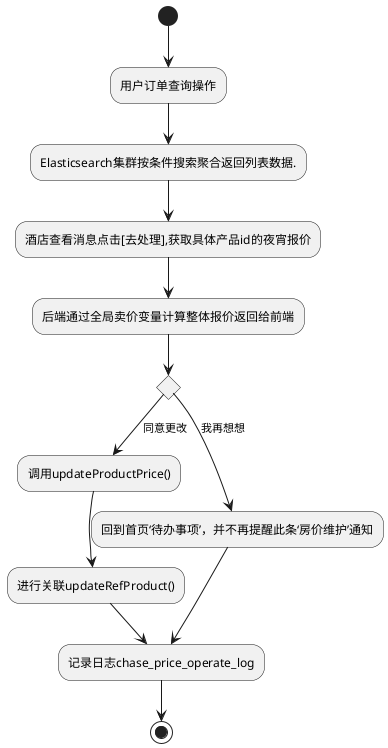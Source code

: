 @startuml
(*)  --> "用户订单查询操作"
--> "Elasticsearch集群按条件搜索聚合返回列表数据."
--> "酒店查看消息点击[去处理],获取具体产品id的夜宵报价"
--> "后端通过全局卖价变量计算整体报价返回给前端"
If "" then
--> [同意更改] "调用updateProductPrice()"
--> "进行关联updateRefProduct()"
--> "记录日志chase_price_operate_log"
else
--> [我再想想] "回到首页‘待办事项’，并不再提醒此条‘房价维护’通知"
--> "记录日志chase_price_operate_log"
Endif
-->(*)
@enduml